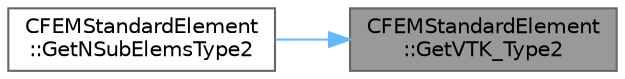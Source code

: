 digraph "CFEMStandardElement::GetVTK_Type2"
{
 // LATEX_PDF_SIZE
  bgcolor="transparent";
  edge [fontname=Helvetica,fontsize=10,labelfontname=Helvetica,labelfontsize=10];
  node [fontname=Helvetica,fontsize=10,shape=box,height=0.2,width=0.4];
  rankdir="RL";
  Node1 [id="Node000001",label="CFEMStandardElement\l::GetVTK_Type2",height=0.2,width=0.4,color="gray40", fillcolor="grey60", style="filled", fontcolor="black",tooltip="Function, which makes available the type of the element in subConn2ForPlotting."];
  Node1 -> Node2 [id="edge1_Node000001_Node000002",dir="back",color="steelblue1",style="solid",tooltip=" "];
  Node2 [id="Node000002",label="CFEMStandardElement\l::GetNSubElemsType2",height=0.2,width=0.4,color="grey40", fillcolor="white", style="filled",URL="$classCFEMStandardElement.html#aed0f6668e771b651a934b5b5d3de7d90",tooltip="Function, which makes available the number of sub-elements of type 2 for plotting."];
}
